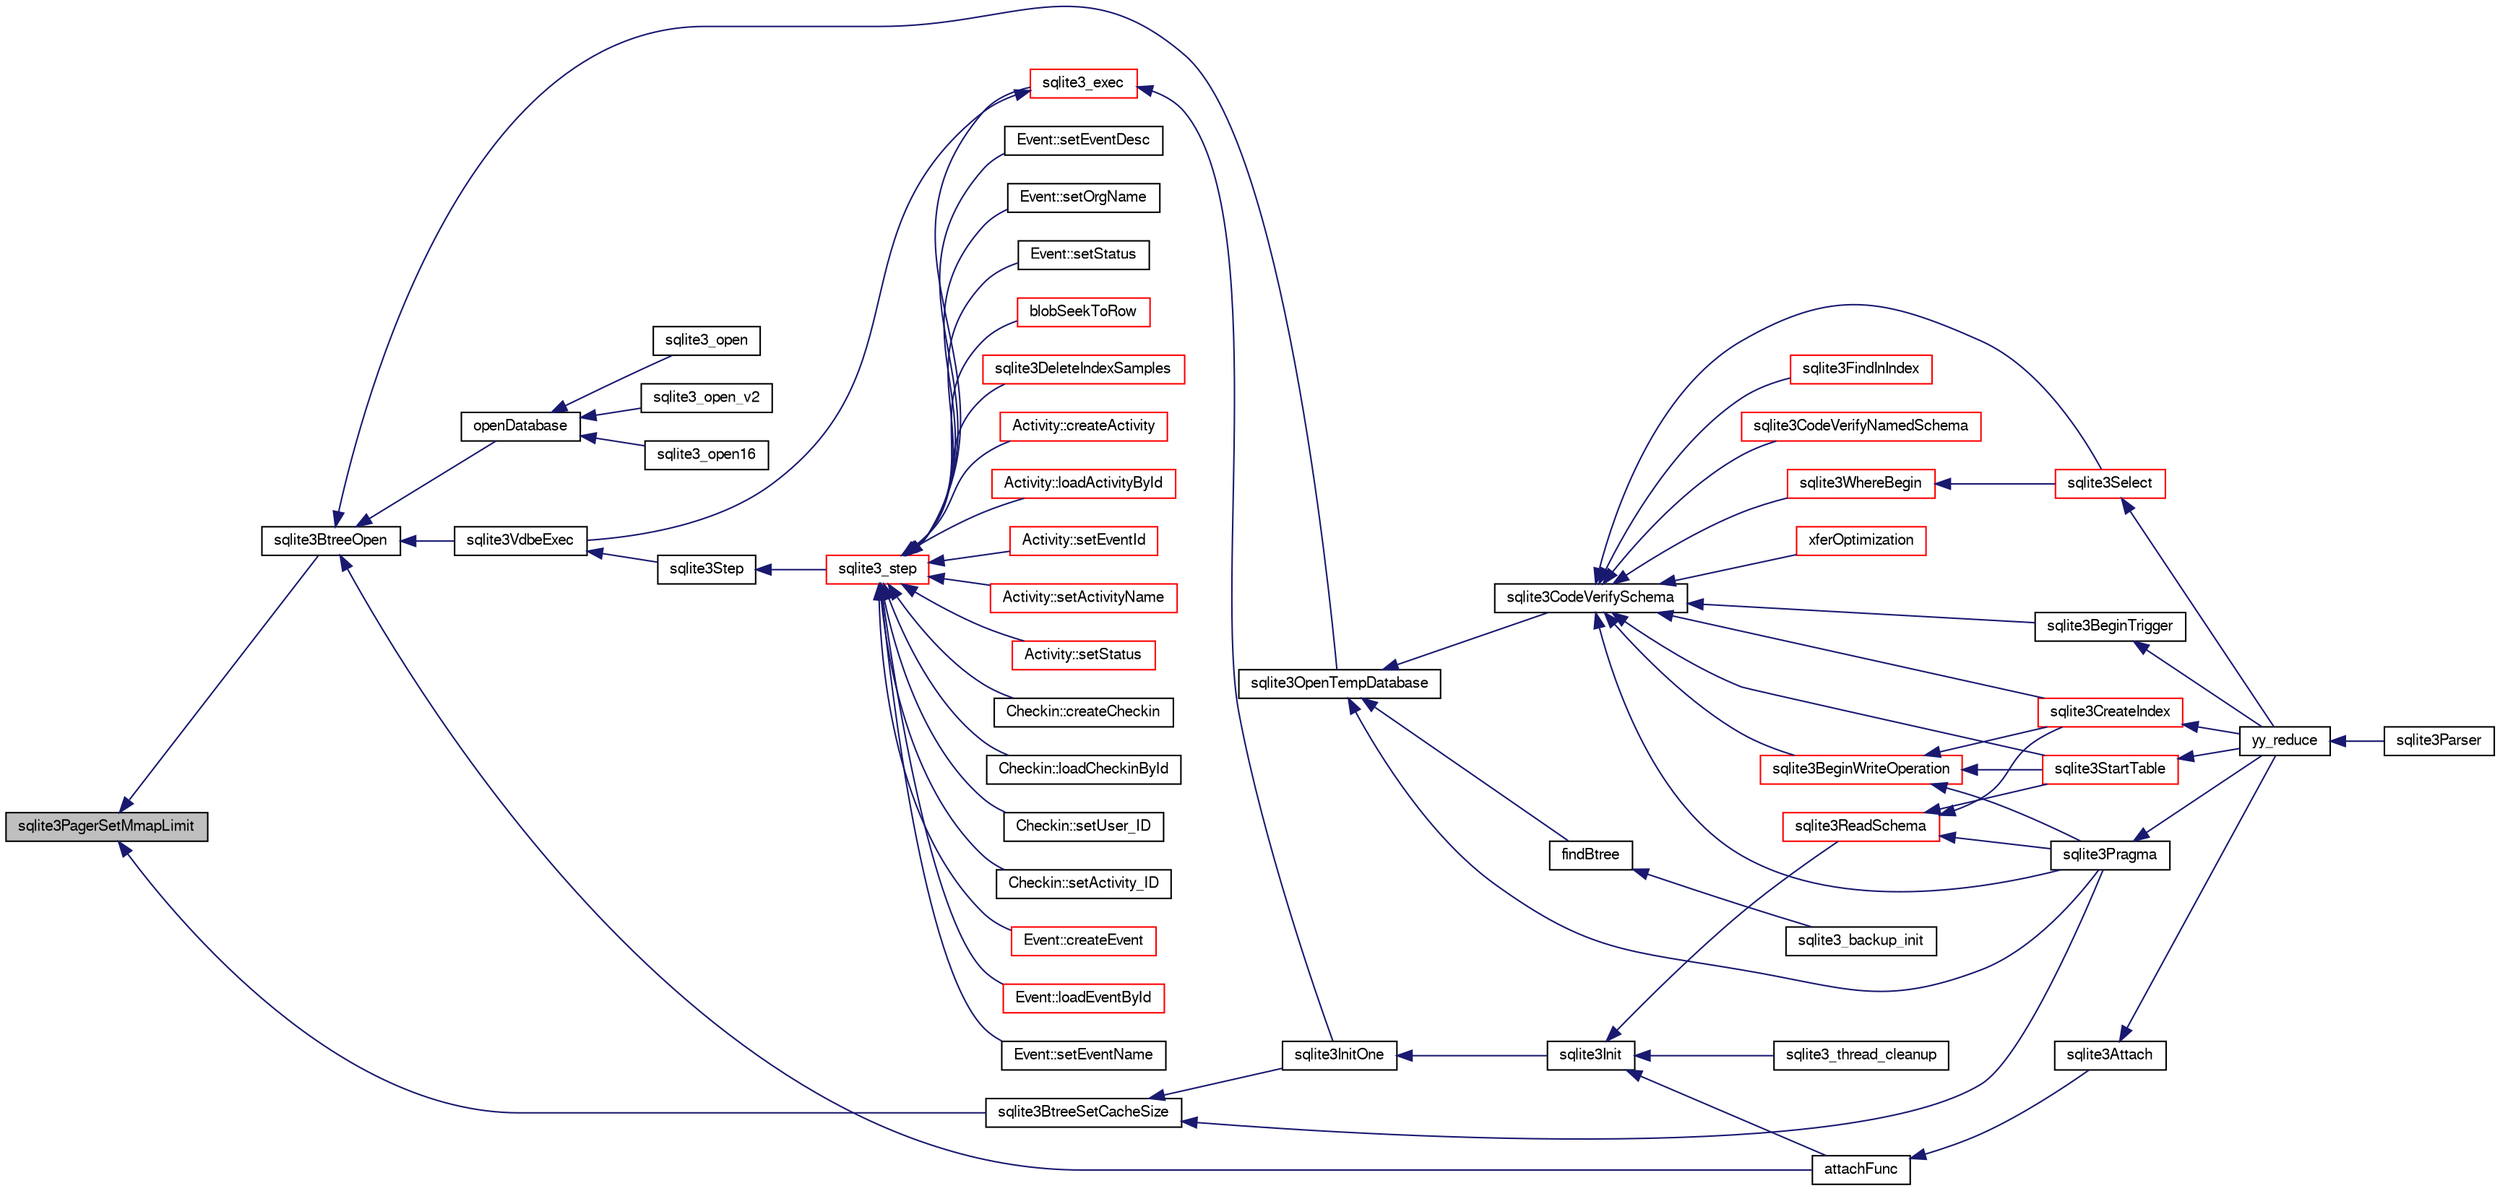 digraph "sqlite3PagerSetMmapLimit"
{
  edge [fontname="FreeSans",fontsize="10",labelfontname="FreeSans",labelfontsize="10"];
  node [fontname="FreeSans",fontsize="10",shape=record];
  rankdir="LR";
  Node638970 [label="sqlite3PagerSetMmapLimit",height=0.2,width=0.4,color="black", fillcolor="grey75", style="filled", fontcolor="black"];
  Node638970 -> Node638971 [dir="back",color="midnightblue",fontsize="10",style="solid",fontname="FreeSans"];
  Node638971 [label="sqlite3BtreeOpen",height=0.2,width=0.4,color="black", fillcolor="white", style="filled",URL="$sqlite3_8c.html#a13dcb44dc34af6ce9d38de9c5aa975f9"];
  Node638971 -> Node638972 [dir="back",color="midnightblue",fontsize="10",style="solid",fontname="FreeSans"];
  Node638972 [label="sqlite3VdbeExec",height=0.2,width=0.4,color="black", fillcolor="white", style="filled",URL="$sqlite3_8c.html#a8ce40a614bdc56719c4d642b1e4dfb21"];
  Node638972 -> Node638973 [dir="back",color="midnightblue",fontsize="10",style="solid",fontname="FreeSans"];
  Node638973 [label="sqlite3Step",height=0.2,width=0.4,color="black", fillcolor="white", style="filled",URL="$sqlite3_8c.html#a3f2872e873e2758a4beedad1d5113554"];
  Node638973 -> Node638974 [dir="back",color="midnightblue",fontsize="10",style="solid",fontname="FreeSans"];
  Node638974 [label="sqlite3_step",height=0.2,width=0.4,color="red", fillcolor="white", style="filled",URL="$sqlite3_8h.html#ac1e491ce36b7471eb28387f7d3c74334"];
  Node638974 -> Node638975 [dir="back",color="midnightblue",fontsize="10",style="solid",fontname="FreeSans"];
  Node638975 [label="Activity::createActivity",height=0.2,width=0.4,color="red", fillcolor="white", style="filled",URL="$classActivity.html#a813cc5e52c14ab49b39014c134e3425b"];
  Node638974 -> Node638978 [dir="back",color="midnightblue",fontsize="10",style="solid",fontname="FreeSans"];
  Node638978 [label="Activity::loadActivityById",height=0.2,width=0.4,color="red", fillcolor="white", style="filled",URL="$classActivity.html#abe4ffb4f08a47212ebf9013259d9e7fd"];
  Node638974 -> Node638980 [dir="back",color="midnightblue",fontsize="10",style="solid",fontname="FreeSans"];
  Node638980 [label="Activity::setEventId",height=0.2,width=0.4,color="red", fillcolor="white", style="filled",URL="$classActivity.html#adb1d0fd0d08f473e068f0a4086bfa9ca"];
  Node638974 -> Node638981 [dir="back",color="midnightblue",fontsize="10",style="solid",fontname="FreeSans"];
  Node638981 [label="Activity::setActivityName",height=0.2,width=0.4,color="red", fillcolor="white", style="filled",URL="$classActivity.html#a62dc3737b33915a36086f9dd26d16a81"];
  Node638974 -> Node638982 [dir="back",color="midnightblue",fontsize="10",style="solid",fontname="FreeSans"];
  Node638982 [label="Activity::setStatus",height=0.2,width=0.4,color="red", fillcolor="white", style="filled",URL="$classActivity.html#af618135a7738f4d2a7ee147a8ef912ea"];
  Node638974 -> Node638983 [dir="back",color="midnightblue",fontsize="10",style="solid",fontname="FreeSans"];
  Node638983 [label="Checkin::createCheckin",height=0.2,width=0.4,color="black", fillcolor="white", style="filled",URL="$classCheckin.html#a4e40acdf7fff0e607f6de4f24f3a163c"];
  Node638974 -> Node638984 [dir="back",color="midnightblue",fontsize="10",style="solid",fontname="FreeSans"];
  Node638984 [label="Checkin::loadCheckinById",height=0.2,width=0.4,color="black", fillcolor="white", style="filled",URL="$classCheckin.html#a3461f70ea6c68475225f2a07f78a21e0"];
  Node638974 -> Node638985 [dir="back",color="midnightblue",fontsize="10",style="solid",fontname="FreeSans"];
  Node638985 [label="Checkin::setUser_ID",height=0.2,width=0.4,color="black", fillcolor="white", style="filled",URL="$classCheckin.html#a76ab640f4f912876dbebf183db5359c6"];
  Node638974 -> Node638986 [dir="back",color="midnightblue",fontsize="10",style="solid",fontname="FreeSans"];
  Node638986 [label="Checkin::setActivity_ID",height=0.2,width=0.4,color="black", fillcolor="white", style="filled",URL="$classCheckin.html#ab2ff3ec2604ec73a42af25874a00b232"];
  Node638974 -> Node638987 [dir="back",color="midnightblue",fontsize="10",style="solid",fontname="FreeSans"];
  Node638987 [label="Event::createEvent",height=0.2,width=0.4,color="red", fillcolor="white", style="filled",URL="$classEvent.html#a77adb9f4a46ffb32c2d931f0691f5903"];
  Node638974 -> Node638988 [dir="back",color="midnightblue",fontsize="10",style="solid",fontname="FreeSans"];
  Node638988 [label="Event::loadEventById",height=0.2,width=0.4,color="red", fillcolor="white", style="filled",URL="$classEvent.html#afa66cea33f722dbeecb69cc98fdea055"];
  Node638974 -> Node638989 [dir="back",color="midnightblue",fontsize="10",style="solid",fontname="FreeSans"];
  Node638989 [label="Event::setEventName",height=0.2,width=0.4,color="black", fillcolor="white", style="filled",URL="$classEvent.html#a10596b6ca077df05184e30d62b08729d"];
  Node638974 -> Node638990 [dir="back",color="midnightblue",fontsize="10",style="solid",fontname="FreeSans"];
  Node638990 [label="Event::setEventDesc",height=0.2,width=0.4,color="black", fillcolor="white", style="filled",URL="$classEvent.html#ae36b8377dcae792f1c5c4726024c981b"];
  Node638974 -> Node638991 [dir="back",color="midnightblue",fontsize="10",style="solid",fontname="FreeSans"];
  Node638991 [label="Event::setOrgName",height=0.2,width=0.4,color="black", fillcolor="white", style="filled",URL="$classEvent.html#a19aac0f776bd764563a54977656cf680"];
  Node638974 -> Node638992 [dir="back",color="midnightblue",fontsize="10",style="solid",fontname="FreeSans"];
  Node638992 [label="Event::setStatus",height=0.2,width=0.4,color="black", fillcolor="white", style="filled",URL="$classEvent.html#ab0a6b9285af0f4172eb841e2b80f8972"];
  Node638974 -> Node638993 [dir="back",color="midnightblue",fontsize="10",style="solid",fontname="FreeSans"];
  Node638993 [label="blobSeekToRow",height=0.2,width=0.4,color="red", fillcolor="white", style="filled",URL="$sqlite3_8c.html#afff57e13332b98c8a44a7cebe38962ab"];
  Node638974 -> Node638996 [dir="back",color="midnightblue",fontsize="10",style="solid",fontname="FreeSans"];
  Node638996 [label="sqlite3DeleteIndexSamples",height=0.2,width=0.4,color="red", fillcolor="white", style="filled",URL="$sqlite3_8c.html#aaeda0302fbf61397ec009f65bed047ef"];
  Node638974 -> Node639165 [dir="back",color="midnightblue",fontsize="10",style="solid",fontname="FreeSans"];
  Node639165 [label="sqlite3_exec",height=0.2,width=0.4,color="red", fillcolor="white", style="filled",URL="$sqlite3_8h.html#a97487ec8150e0bcc8fa392ab8f0e24db"];
  Node639165 -> Node638972 [dir="back",color="midnightblue",fontsize="10",style="solid",fontname="FreeSans"];
  Node639165 -> Node638998 [dir="back",color="midnightblue",fontsize="10",style="solid",fontname="FreeSans"];
  Node638998 [label="sqlite3InitOne",height=0.2,width=0.4,color="black", fillcolor="white", style="filled",URL="$sqlite3_8c.html#ac4318b25df65269906b0379251fe9b85"];
  Node638998 -> Node638999 [dir="back",color="midnightblue",fontsize="10",style="solid",fontname="FreeSans"];
  Node638999 [label="sqlite3Init",height=0.2,width=0.4,color="black", fillcolor="white", style="filled",URL="$sqlite3_8c.html#aed74e3dc765631a833f522f425ff5a48"];
  Node638999 -> Node639000 [dir="back",color="midnightblue",fontsize="10",style="solid",fontname="FreeSans"];
  Node639000 [label="attachFunc",height=0.2,width=0.4,color="black", fillcolor="white", style="filled",URL="$sqlite3_8c.html#a69cb751a7da501b9a0aa37e0d7c3eaf7"];
  Node639000 -> Node639001 [dir="back",color="midnightblue",fontsize="10",style="solid",fontname="FreeSans"];
  Node639001 [label="sqlite3Attach",height=0.2,width=0.4,color="black", fillcolor="white", style="filled",URL="$sqlite3_8c.html#ae0907fe0b43cc1b4c7e6a16213e8546f"];
  Node639001 -> Node639002 [dir="back",color="midnightblue",fontsize="10",style="solid",fontname="FreeSans"];
  Node639002 [label="yy_reduce",height=0.2,width=0.4,color="black", fillcolor="white", style="filled",URL="$sqlite3_8c.html#a7c419a9b25711c666a9a2449ef377f14"];
  Node639002 -> Node639003 [dir="back",color="midnightblue",fontsize="10",style="solid",fontname="FreeSans"];
  Node639003 [label="sqlite3Parser",height=0.2,width=0.4,color="black", fillcolor="white", style="filled",URL="$sqlite3_8c.html#a0327d71a5fabe0b6a343d78a2602e72a"];
  Node638999 -> Node639004 [dir="back",color="midnightblue",fontsize="10",style="solid",fontname="FreeSans"];
  Node639004 [label="sqlite3ReadSchema",height=0.2,width=0.4,color="red", fillcolor="white", style="filled",URL="$sqlite3_8c.html#ac41a97f30334f7d35b2b5713097eca90"];
  Node639004 -> Node639094 [dir="back",color="midnightblue",fontsize="10",style="solid",fontname="FreeSans"];
  Node639094 [label="sqlite3StartTable",height=0.2,width=0.4,color="red", fillcolor="white", style="filled",URL="$sqlite3_8c.html#af49b4395f39d9078a0dda2484c183012"];
  Node639094 -> Node639002 [dir="back",color="midnightblue",fontsize="10",style="solid",fontname="FreeSans"];
  Node639004 -> Node639011 [dir="back",color="midnightblue",fontsize="10",style="solid",fontname="FreeSans"];
  Node639011 [label="sqlite3CreateIndex",height=0.2,width=0.4,color="red", fillcolor="white", style="filled",URL="$sqlite3_8c.html#a8dbe5e590ab6c58a8c45f34f7c81e825"];
  Node639011 -> Node639002 [dir="back",color="midnightblue",fontsize="10",style="solid",fontname="FreeSans"];
  Node639004 -> Node639050 [dir="back",color="midnightblue",fontsize="10",style="solid",fontname="FreeSans"];
  Node639050 [label="sqlite3Pragma",height=0.2,width=0.4,color="black", fillcolor="white", style="filled",URL="$sqlite3_8c.html#a111391370f58f8e6a6eca51fd34d62ed"];
  Node639050 -> Node639002 [dir="back",color="midnightblue",fontsize="10",style="solid",fontname="FreeSans"];
  Node638999 -> Node639098 [dir="back",color="midnightblue",fontsize="10",style="solid",fontname="FreeSans"];
  Node639098 [label="sqlite3_thread_cleanup",height=0.2,width=0.4,color="black", fillcolor="white", style="filled",URL="$sqlite3_8h.html#a34980c829db84f02e1a1599063469f06"];
  Node638971 -> Node639000 [dir="back",color="midnightblue",fontsize="10",style="solid",fontname="FreeSans"];
  Node638971 -> Node639233 [dir="back",color="midnightblue",fontsize="10",style="solid",fontname="FreeSans"];
  Node639233 [label="sqlite3OpenTempDatabase",height=0.2,width=0.4,color="black", fillcolor="white", style="filled",URL="$sqlite3_8c.html#aaf3088380b731428b72d3b5777f93755"];
  Node639233 -> Node639177 [dir="back",color="midnightblue",fontsize="10",style="solid",fontname="FreeSans"];
  Node639177 [label="findBtree",height=0.2,width=0.4,color="black", fillcolor="white", style="filled",URL="$sqlite3_8c.html#ab4ee5743b77efd7f8832bf0b9315f973"];
  Node639177 -> Node639178 [dir="back",color="midnightblue",fontsize="10",style="solid",fontname="FreeSans"];
  Node639178 [label="sqlite3_backup_init",height=0.2,width=0.4,color="black", fillcolor="white", style="filled",URL="$sqlite3_8h.html#a9c9aa9e8edeb9910d93148a6621c1097"];
  Node639233 -> Node639234 [dir="back",color="midnightblue",fontsize="10",style="solid",fontname="FreeSans"];
  Node639234 [label="sqlite3CodeVerifySchema",height=0.2,width=0.4,color="black", fillcolor="white", style="filled",URL="$sqlite3_8c.html#ad9d8708d96f8416ec59ebf41c57000f9"];
  Node639234 -> Node639053 [dir="back",color="midnightblue",fontsize="10",style="solid",fontname="FreeSans"];
  Node639053 [label="sqlite3FindInIndex",height=0.2,width=0.4,color="red", fillcolor="white", style="filled",URL="$sqlite3_8c.html#af7d8c56ab0231f44bb5f87b3fafeffb2"];
  Node639234 -> Node639094 [dir="back",color="midnightblue",fontsize="10",style="solid",fontname="FreeSans"];
  Node639234 -> Node639011 [dir="back",color="midnightblue",fontsize="10",style="solid",fontname="FreeSans"];
  Node639234 -> Node639235 [dir="back",color="midnightblue",fontsize="10",style="solid",fontname="FreeSans"];
  Node639235 [label="sqlite3CodeVerifyNamedSchema",height=0.2,width=0.4,color="red", fillcolor="white", style="filled",URL="$sqlite3_8c.html#a30331e33b8e462cbe3aa83c8bddb8c0e"];
  Node639234 -> Node639236 [dir="back",color="midnightblue",fontsize="10",style="solid",fontname="FreeSans"];
  Node639236 [label="sqlite3BeginWriteOperation",height=0.2,width=0.4,color="red", fillcolor="white", style="filled",URL="$sqlite3_8c.html#a21b1b811bbe305f922244f8913c87f10"];
  Node639236 -> Node639094 [dir="back",color="midnightblue",fontsize="10",style="solid",fontname="FreeSans"];
  Node639236 -> Node639011 [dir="back",color="midnightblue",fontsize="10",style="solid",fontname="FreeSans"];
  Node639236 -> Node639050 [dir="back",color="midnightblue",fontsize="10",style="solid",fontname="FreeSans"];
  Node639234 -> Node639031 [dir="back",color="midnightblue",fontsize="10",style="solid",fontname="FreeSans"];
  Node639031 [label="xferOptimization",height=0.2,width=0.4,color="red", fillcolor="white", style="filled",URL="$sqlite3_8c.html#ae85c90f7d064fe83f4ed930e708855d2"];
  Node639234 -> Node639050 [dir="back",color="midnightblue",fontsize="10",style="solid",fontname="FreeSans"];
  Node639234 -> Node639051 [dir="back",color="midnightblue",fontsize="10",style="solid",fontname="FreeSans"];
  Node639051 [label="sqlite3Select",height=0.2,width=0.4,color="red", fillcolor="white", style="filled",URL="$sqlite3_8c.html#a2465ee8c956209ba4b272477b7c21a45"];
  Node639051 -> Node639002 [dir="back",color="midnightblue",fontsize="10",style="solid",fontname="FreeSans"];
  Node639234 -> Node639030 [dir="back",color="midnightblue",fontsize="10",style="solid",fontname="FreeSans"];
  Node639030 [label="sqlite3BeginTrigger",height=0.2,width=0.4,color="black", fillcolor="white", style="filled",URL="$sqlite3_8c.html#ac20a731dbd52edec68a09962c7f39a4c"];
  Node639030 -> Node639002 [dir="back",color="midnightblue",fontsize="10",style="solid",fontname="FreeSans"];
  Node639234 -> Node639067 [dir="back",color="midnightblue",fontsize="10",style="solid",fontname="FreeSans"];
  Node639067 [label="sqlite3WhereBegin",height=0.2,width=0.4,color="red", fillcolor="white", style="filled",URL="$sqlite3_8c.html#acad049f5c9a96a8118cffd5e5ce89f7c"];
  Node639067 -> Node639051 [dir="back",color="midnightblue",fontsize="10",style="solid",fontname="FreeSans"];
  Node639233 -> Node639050 [dir="back",color="midnightblue",fontsize="10",style="solid",fontname="FreeSans"];
  Node638971 -> Node639207 [dir="back",color="midnightblue",fontsize="10",style="solid",fontname="FreeSans"];
  Node639207 [label="openDatabase",height=0.2,width=0.4,color="black", fillcolor="white", style="filled",URL="$sqlite3_8c.html#a6a9c3bc3a64234e863413f41db473758"];
  Node639207 -> Node639208 [dir="back",color="midnightblue",fontsize="10",style="solid",fontname="FreeSans"];
  Node639208 [label="sqlite3_open",height=0.2,width=0.4,color="black", fillcolor="white", style="filled",URL="$sqlite3_8h.html#a97ba966ed1acc38409786258268f5f71"];
  Node639207 -> Node639209 [dir="back",color="midnightblue",fontsize="10",style="solid",fontname="FreeSans"];
  Node639209 [label="sqlite3_open_v2",height=0.2,width=0.4,color="black", fillcolor="white", style="filled",URL="$sqlite3_8h.html#a140fe275b6975dc867cea50a65a217c4"];
  Node639207 -> Node639210 [dir="back",color="midnightblue",fontsize="10",style="solid",fontname="FreeSans"];
  Node639210 [label="sqlite3_open16",height=0.2,width=0.4,color="black", fillcolor="white", style="filled",URL="$sqlite3_8h.html#adbc401bb96713f32e553db32f6f3ca33"];
  Node638970 -> Node639238 [dir="back",color="midnightblue",fontsize="10",style="solid",fontname="FreeSans"];
  Node639238 [label="sqlite3BtreeSetCacheSize",height=0.2,width=0.4,color="black", fillcolor="white", style="filled",URL="$sqlite3_8c.html#ac64a997f50ee2fe50f1d2d87aef61364"];
  Node639238 -> Node639050 [dir="back",color="midnightblue",fontsize="10",style="solid",fontname="FreeSans"];
  Node639238 -> Node638998 [dir="back",color="midnightblue",fontsize="10",style="solid",fontname="FreeSans"];
}
